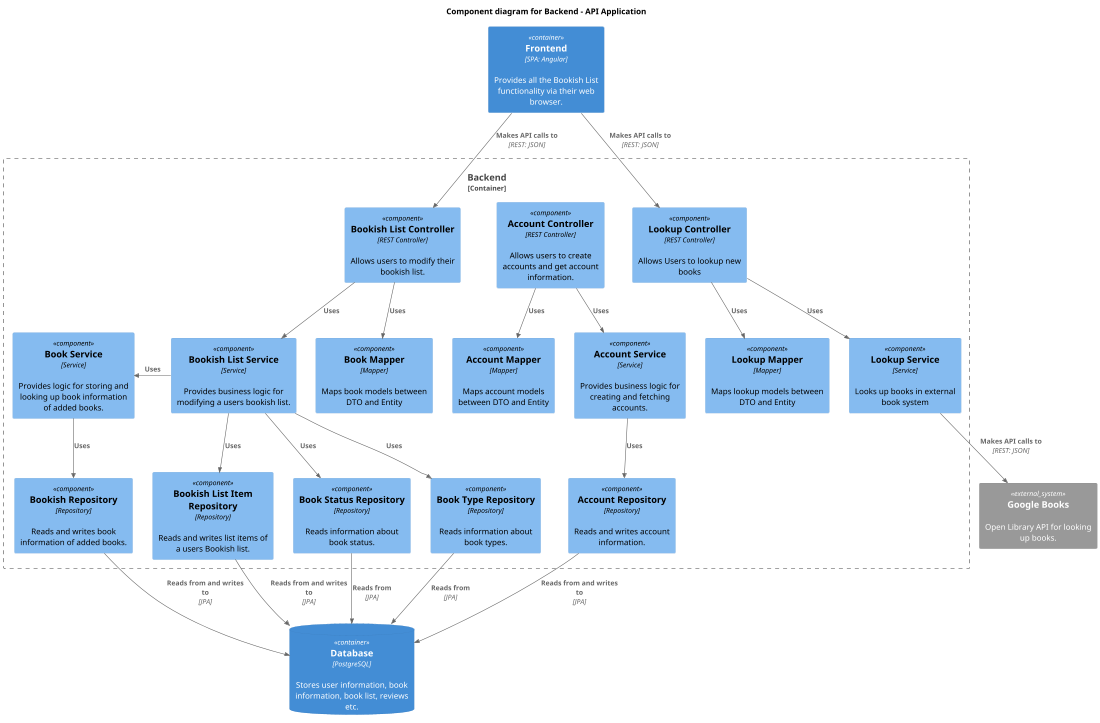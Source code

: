 @startuml

!include <c4/C4_Component.puml>


scale max 1100 width

title Component diagram for Backend - API Application

Container(spa, "Frontend", "SPA: Angular", "Provides all the Bookish List functionality via their web browser.")
ContainerDb(database, "Database", "PostgreSQL", "Stores user information, book information, book list, reviews etc.")
System_Ext(google_books, "Google Books", "Open Library API for looking up books.")

Container_Boundary(backend, "Backend") {
    Component(lookup_controller, "Lookup Controller", "REST Controller", "Allows Users to lookup new books")
    Component(lookup_mapper, "Lookup Mapper", "Mapper", "Maps lookup models between DTO and Entity")
    Component(lookup_service, "Lookup Service", "Service", "Looks up books in external book system")

    Component(bookish_list_controller, "Bookish List Controller", "REST Controller", "Allows users to modify their bookish list.")
    Component(bookish_list_service, "Bookish List Service", "Service", "Provides business logic for modifying a users bookish list.")
    Component(book_service, "Book Service", "Service", "Provides logic for storing and looking up book information of added books.")
    Component(book_mapper, "Book Mapper", "Mapper", "Maps book models between DTO and Entity")
    Component(bookish_list_item_repository, "Bookish List Item Repository", "Repository", "Reads and writes list items of a users Bookish list.")
    Component(book_repository, "Bookish Repository", "Repository", "Reads and writes book information of added books.")
    Component(book_status_repository, "Book Status Repository", "Repository", "Reads information about book status.")
    Component(book_type_repository, "Book Type Repository", "Repository", "Reads information about book types.")

    Component(account_controller, "Account Controller", "REST Controller", "Allows users to create accounts and get account information.")
    Component(account_service, "Account Service", "Service", "Provides business logic for creating and fetching accounts.")
    Component(account_repository, "Account Repository", "Repository", "Reads and writes account information.")
    Component(account_mapper, "Account Mapper", "Mapper", "Maps account models between DTO and Entity")

    Lay_R(bookish_list_controller, account_controller)
    Lay_R(account_controller, lookup_controller)

    Lay_R(book_service, bookish_list_service)
    Lay_R(book_mapper, account_mapper)

    Rel(spa, lookup_controller, "Makes API calls to", "REST: JSON")
    Rel(spa, bookish_list_controller, "Makes API calls to", "REST: JSON")

    Rel(lookup_controller, lookup_service, "Uses")
    Rel(lookup_controller, lookup_mapper, "Uses")
    Rel(lookup_service, google_books, "Makes API calls to", "REST: JSON")

    Rel(account_controller, account_service, "Uses")
    Rel(account_controller, account_mapper, "Uses")
    Rel(account_service, account_repository, "Uses")
    Rel(account_repository, database, "Reads from and writes to", "JPA")

    Rel(bookish_list_controller, bookish_list_service, "Uses")
    Rel(bookish_list_controller, book_mapper, "Uses")
    Rel_Neighbor(bookish_list_service, book_service, "Uses")
    Rel(book_service, book_repository, "Uses")
    Rel(bookish_list_service, bookish_list_item_repository, "Uses")
    Rel(bookish_list_service, book_status_repository, "Uses")
    Rel(bookish_list_service, book_type_repository, "Uses")

    Rel(bookish_list_item_repository, database, "Reads from and writes to", "JPA")
    Rel(book_repository, database, "Reads from and writes to", "JPA")
    Rel(book_status_repository, database, "Reads from", "JPA")
    Rel(book_type_repository, database, "Reads from", "JPA")
}
@enduml
